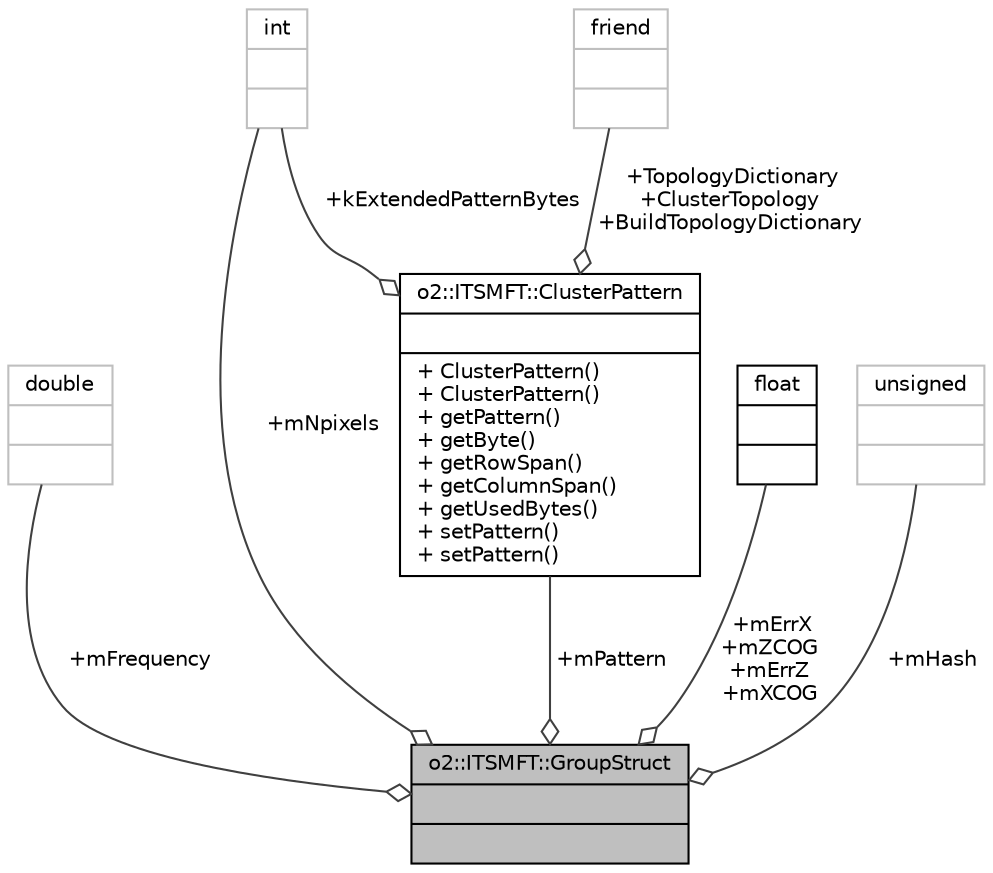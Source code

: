 digraph "o2::ITSMFT::GroupStruct"
{
 // INTERACTIVE_SVG=YES
  bgcolor="transparent";
  edge [fontname="Helvetica",fontsize="10",labelfontname="Helvetica",labelfontsize="10"];
  node [fontname="Helvetica",fontsize="10",shape=record];
  Node1 [label="{o2::ITSMFT::GroupStruct\n||}",height=0.2,width=0.4,color="black", fillcolor="grey75", style="filled" fontcolor="black"];
  Node2 -> Node1 [color="grey25",fontsize="10",style="solid",label=" +mFrequency" ,arrowhead="odiamond",fontname="Helvetica"];
  Node2 [label="{double\n||}",height=0.2,width=0.4,color="grey75"];
  Node3 -> Node1 [color="grey25",fontsize="10",style="solid",label=" +mPattern" ,arrowhead="odiamond",fontname="Helvetica"];
  Node3 [label="{o2::ITSMFT::ClusterPattern\n||+ ClusterPattern()\l+ ClusterPattern()\l+ getPattern()\l+ getByte()\l+ getRowSpan()\l+ getColumnSpan()\l+ getUsedBytes()\l+ setPattern()\l+ setPattern()\l}",height=0.2,width=0.4,color="black",URL="$de/d41/classo2_1_1ITSMFT_1_1ClusterPattern.html"];
  Node4 -> Node3 [color="grey25",fontsize="10",style="solid",label=" +kExtendedPatternBytes" ,arrowhead="odiamond",fontname="Helvetica"];
  Node4 [label="{int\n||}",height=0.2,width=0.4,color="grey75"];
  Node5 -> Node3 [color="grey25",fontsize="10",style="solid",label=" +TopologyDictionary\n+ClusterTopology\n+BuildTopologyDictionary" ,arrowhead="odiamond",fontname="Helvetica"];
  Node5 [label="{friend\n||}",height=0.2,width=0.4,color="grey75"];
  Node6 -> Node1 [color="grey25",fontsize="10",style="solid",label=" +mErrX\n+mZCOG\n+mErrZ\n+mXCOG" ,arrowhead="odiamond",fontname="Helvetica"];
  Node6 [label="{float\n||}",height=0.2,width=0.4,color="black",URL="$d4/dc3/classfloat.html"];
  Node4 -> Node1 [color="grey25",fontsize="10",style="solid",label=" +mNpixels" ,arrowhead="odiamond",fontname="Helvetica"];
  Node7 -> Node1 [color="grey25",fontsize="10",style="solid",label=" +mHash" ,arrowhead="odiamond",fontname="Helvetica"];
  Node7 [label="{unsigned\n||}",height=0.2,width=0.4,color="grey75"];
}

